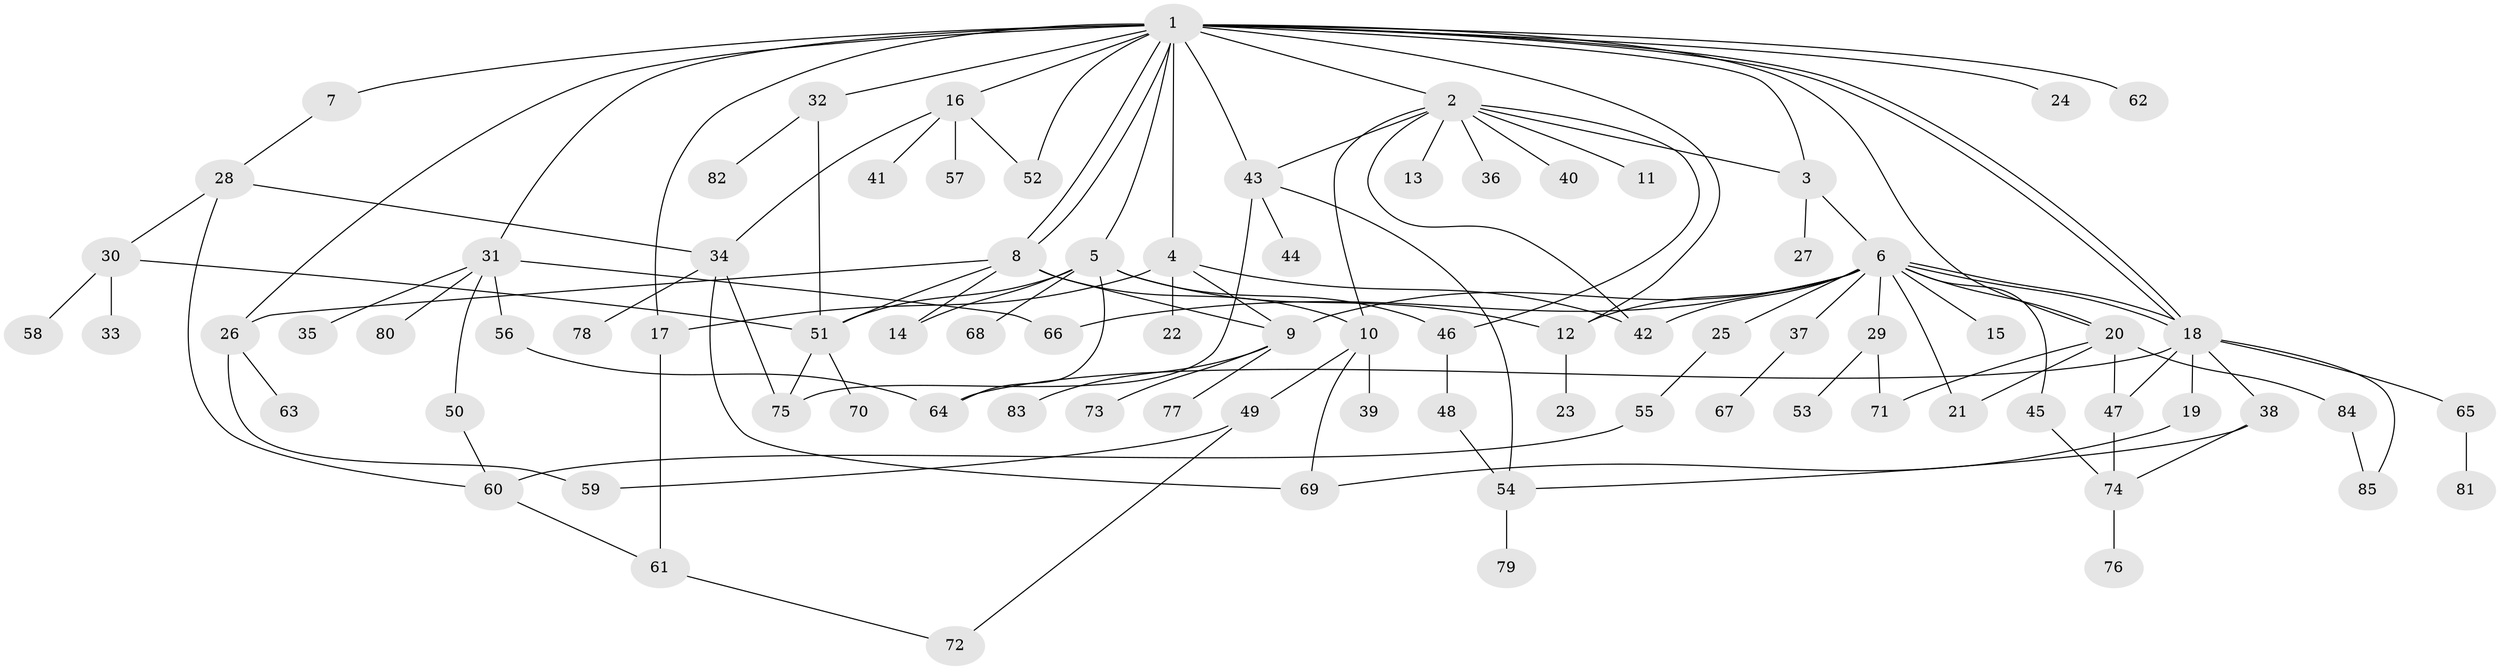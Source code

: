 // Generated by graph-tools (version 1.1) at 2025/49/03/09/25 03:49:49]
// undirected, 85 vertices, 127 edges
graph export_dot {
graph [start="1"]
  node [color=gray90,style=filled];
  1;
  2;
  3;
  4;
  5;
  6;
  7;
  8;
  9;
  10;
  11;
  12;
  13;
  14;
  15;
  16;
  17;
  18;
  19;
  20;
  21;
  22;
  23;
  24;
  25;
  26;
  27;
  28;
  29;
  30;
  31;
  32;
  33;
  34;
  35;
  36;
  37;
  38;
  39;
  40;
  41;
  42;
  43;
  44;
  45;
  46;
  47;
  48;
  49;
  50;
  51;
  52;
  53;
  54;
  55;
  56;
  57;
  58;
  59;
  60;
  61;
  62;
  63;
  64;
  65;
  66;
  67;
  68;
  69;
  70;
  71;
  72;
  73;
  74;
  75;
  76;
  77;
  78;
  79;
  80;
  81;
  82;
  83;
  84;
  85;
  1 -- 2;
  1 -- 3;
  1 -- 4;
  1 -- 5;
  1 -- 7;
  1 -- 8;
  1 -- 8;
  1 -- 12;
  1 -- 16;
  1 -- 17;
  1 -- 18;
  1 -- 18;
  1 -- 20;
  1 -- 24;
  1 -- 26;
  1 -- 31;
  1 -- 32;
  1 -- 43;
  1 -- 52;
  1 -- 62;
  2 -- 3;
  2 -- 10;
  2 -- 11;
  2 -- 13;
  2 -- 36;
  2 -- 40;
  2 -- 42;
  2 -- 43;
  2 -- 46;
  3 -- 6;
  3 -- 27;
  4 -- 9;
  4 -- 17;
  4 -- 22;
  4 -- 42;
  5 -- 12;
  5 -- 14;
  5 -- 46;
  5 -- 51;
  5 -- 64;
  5 -- 68;
  6 -- 9;
  6 -- 12;
  6 -- 15;
  6 -- 18;
  6 -- 18;
  6 -- 20;
  6 -- 21;
  6 -- 25;
  6 -- 29;
  6 -- 37;
  6 -- 42;
  6 -- 45;
  6 -- 66;
  7 -- 28;
  8 -- 9;
  8 -- 10;
  8 -- 14;
  8 -- 26;
  8 -- 51;
  9 -- 73;
  9 -- 77;
  9 -- 83;
  10 -- 39;
  10 -- 49;
  10 -- 69;
  12 -- 23;
  16 -- 34;
  16 -- 41;
  16 -- 52;
  16 -- 57;
  17 -- 61;
  18 -- 19;
  18 -- 38;
  18 -- 47;
  18 -- 64;
  18 -- 65;
  18 -- 85;
  19 -- 69;
  20 -- 21;
  20 -- 47;
  20 -- 71;
  20 -- 84;
  25 -- 55;
  26 -- 59;
  26 -- 63;
  28 -- 30;
  28 -- 34;
  28 -- 60;
  29 -- 53;
  29 -- 71;
  30 -- 33;
  30 -- 51;
  30 -- 58;
  31 -- 35;
  31 -- 50;
  31 -- 56;
  31 -- 66;
  31 -- 80;
  32 -- 51;
  32 -- 82;
  34 -- 69;
  34 -- 75;
  34 -- 78;
  37 -- 67;
  38 -- 54;
  38 -- 74;
  43 -- 44;
  43 -- 54;
  43 -- 75;
  45 -- 74;
  46 -- 48;
  47 -- 74;
  48 -- 54;
  49 -- 59;
  49 -- 72;
  50 -- 60;
  51 -- 70;
  51 -- 75;
  54 -- 79;
  55 -- 60;
  56 -- 64;
  60 -- 61;
  61 -- 72;
  65 -- 81;
  74 -- 76;
  84 -- 85;
}
